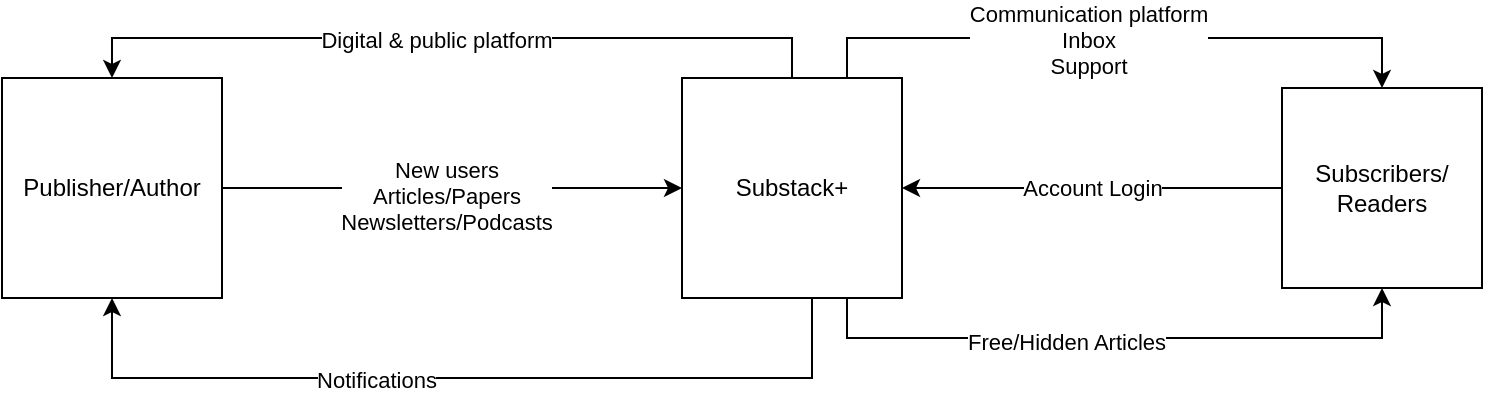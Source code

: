 <mxfile version="24.8.6">
  <diagram name="Page-1" id="GkOOS4VVfduK1imwkbT9">
    <mxGraphModel grid="1" page="1" gridSize="10" guides="1" tooltips="1" connect="1" arrows="1" fold="1" pageScale="1" pageWidth="850" pageHeight="1100" math="0" shadow="0">
      <root>
        <mxCell id="0" />
        <mxCell id="1" parent="0" />
        <mxCell id="J0WhEd1AjV495TeD2AeQ-22" style="edgeStyle=orthogonalEdgeStyle;rounded=0;orthogonalLoop=1;jettySize=auto;html=1;exitX=0.5;exitY=0;exitDx=0;exitDy=0;entryX=0.5;entryY=0;entryDx=0;entryDy=0;" edge="1" parent="1" source="J0WhEd1AjV495TeD2AeQ-1" target="J0WhEd1AjV495TeD2AeQ-2">
          <mxGeometry relative="1" as="geometry">
            <mxPoint x="210" y="245" as="targetPoint" />
            <mxPoint x="420" y="245" as="sourcePoint" />
          </mxGeometry>
        </mxCell>
        <mxCell id="fldqd_TYp_6dasoUYMA1-7" value="Digital &amp;amp; public platform" style="edgeLabel;html=1;align=center;verticalAlign=middle;resizable=0;points=[];" connectable="0" vertex="1" parent="J0WhEd1AjV495TeD2AeQ-22">
          <mxGeometry x="0.043" y="1" relative="1" as="geometry">
            <mxPoint as="offset" />
          </mxGeometry>
        </mxCell>
        <mxCell id="J0WhEd1AjV495TeD2AeQ-24" style="edgeStyle=orthogonalEdgeStyle;rounded=0;orthogonalLoop=1;jettySize=auto;html=1;exitX=0.5;exitY=1;exitDx=0;exitDy=0;entryX=0.5;entryY=1;entryDx=0;entryDy=0;" edge="1" parent="1" source="J0WhEd1AjV495TeD2AeQ-1" target="J0WhEd1AjV495TeD2AeQ-2">
          <mxGeometry relative="1" as="geometry">
            <Array as="points">
              <mxPoint x="475" y="370" />
              <mxPoint x="125" y="370" />
            </Array>
          </mxGeometry>
        </mxCell>
        <mxCell id="n7P717qb7zBUFfT2gDhm-1" value="Notifications" style="edgeLabel;html=1;align=center;verticalAlign=middle;resizable=0;points=[];" connectable="0" vertex="1" parent="J0WhEd1AjV495TeD2AeQ-24">
          <mxGeometry x="0.218" y="1" relative="1" as="geometry">
            <mxPoint as="offset" />
          </mxGeometry>
        </mxCell>
        <mxCell id="fldqd_TYp_6dasoUYMA1-2" style="edgeStyle=orthogonalEdgeStyle;rounded=0;orthogonalLoop=1;jettySize=auto;html=1;exitX=0.75;exitY=0;exitDx=0;exitDy=0;entryX=0.5;entryY=0;entryDx=0;entryDy=0;" edge="1" parent="1" source="J0WhEd1AjV495TeD2AeQ-1" target="fldqd_TYp_6dasoUYMA1-1">
          <mxGeometry relative="1" as="geometry" />
        </mxCell>
        <mxCell id="fldqd_TYp_6dasoUYMA1-3" value="Communication platform&lt;div&gt;Inbox&lt;/div&gt;&lt;div&gt;Support&lt;/div&gt;" style="edgeLabel;html=1;align=center;verticalAlign=middle;resizable=0;points=[];" connectable="0" vertex="1" parent="fldqd_TYp_6dasoUYMA1-2">
          <mxGeometry x="-0.102" y="-1" relative="1" as="geometry">
            <mxPoint as="offset" />
          </mxGeometry>
        </mxCell>
        <mxCell id="fldqd_TYp_6dasoUYMA1-5" style="edgeStyle=orthogonalEdgeStyle;rounded=0;orthogonalLoop=1;jettySize=auto;html=1;exitX=0.75;exitY=1;exitDx=0;exitDy=0;entryX=0.5;entryY=1;entryDx=0;entryDy=0;" edge="1" parent="1" source="J0WhEd1AjV495TeD2AeQ-1" target="fldqd_TYp_6dasoUYMA1-1">
          <mxGeometry relative="1" as="geometry" />
        </mxCell>
        <mxCell id="fldqd_TYp_6dasoUYMA1-6" value="Free/Hidden Articles" style="edgeLabel;html=1;align=center;verticalAlign=middle;resizable=0;points=[];" connectable="0" vertex="1" parent="fldqd_TYp_6dasoUYMA1-5">
          <mxGeometry x="-0.17" y="-2" relative="1" as="geometry">
            <mxPoint as="offset" />
          </mxGeometry>
        </mxCell>
        <mxCell id="J0WhEd1AjV495TeD2AeQ-1" value="Substack+" style="whiteSpace=wrap;html=1;aspect=fixed;" vertex="1" parent="1">
          <mxGeometry x="410" y="220" width="110" height="110" as="geometry" />
        </mxCell>
        <mxCell id="fldqd_TYp_6dasoUYMA1-10" style="edgeStyle=orthogonalEdgeStyle;rounded=0;orthogonalLoop=1;jettySize=auto;html=1;exitX=1;exitY=0.5;exitDx=0;exitDy=0;entryX=0;entryY=0.5;entryDx=0;entryDy=0;" edge="1" parent="1" source="J0WhEd1AjV495TeD2AeQ-2" target="J0WhEd1AjV495TeD2AeQ-1">
          <mxGeometry relative="1" as="geometry" />
        </mxCell>
        <mxCell id="fldqd_TYp_6dasoUYMA1-11" value="New users&lt;div&gt;Articles/Papers&lt;/div&gt;&lt;div&gt;Newsletters/Podcasts&lt;/div&gt;" style="edgeLabel;html=1;align=center;verticalAlign=middle;resizable=0;points=[];" connectable="0" vertex="1" parent="fldqd_TYp_6dasoUYMA1-10">
          <mxGeometry x="-0.025" y="-3" relative="1" as="geometry">
            <mxPoint y="1" as="offset" />
          </mxGeometry>
        </mxCell>
        <mxCell id="J0WhEd1AjV495TeD2AeQ-2" value="Publisher/Author" style="whiteSpace=wrap;html=1;aspect=fixed;" vertex="1" parent="1">
          <mxGeometry x="70" y="220" width="110" height="110" as="geometry" />
        </mxCell>
        <mxCell id="fldqd_TYp_6dasoUYMA1-4" value="Account Login" style="edgeStyle=orthogonalEdgeStyle;rounded=0;orthogonalLoop=1;jettySize=auto;html=1;exitX=0;exitY=0.5;exitDx=0;exitDy=0;entryX=1;entryY=0.5;entryDx=0;entryDy=0;" edge="1" parent="1" source="fldqd_TYp_6dasoUYMA1-1" target="J0WhEd1AjV495TeD2AeQ-1">
          <mxGeometry relative="1" as="geometry" />
        </mxCell>
        <mxCell id="fldqd_TYp_6dasoUYMA1-1" value="Subscribers/&lt;div&gt;Readers&lt;/div&gt;" style="whiteSpace=wrap;html=1;aspect=fixed;" vertex="1" parent="1">
          <mxGeometry x="710" y="225" width="100" height="100" as="geometry" />
        </mxCell>
      </root>
    </mxGraphModel>
  </diagram>
</mxfile>
